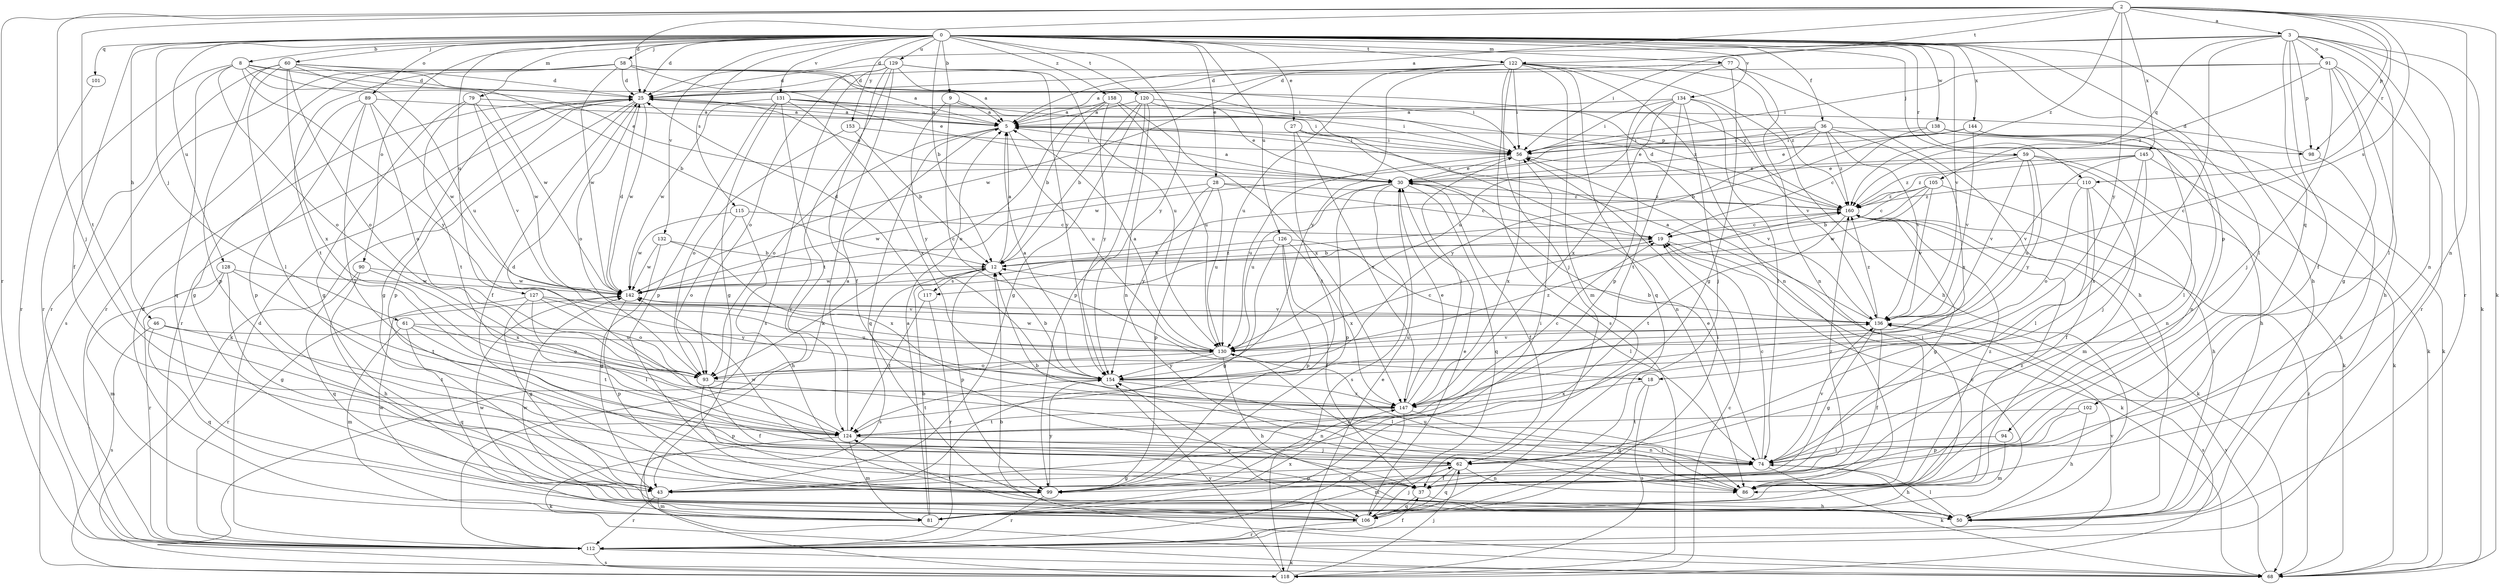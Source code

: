 strict digraph  {
0;
2;
3;
5;
8;
9;
12;
18;
19;
25;
27;
28;
30;
36;
37;
43;
46;
50;
56;
58;
59;
60;
61;
62;
68;
74;
77;
79;
81;
86;
89;
90;
91;
93;
94;
98;
99;
101;
102;
105;
106;
110;
112;
115;
117;
118;
120;
122;
124;
126;
127;
128;
129;
130;
131;
132;
134;
136;
138;
142;
144;
145;
147;
153;
154;
158;
160;
0 -> 8  [label=b];
0 -> 9  [label=b];
0 -> 12  [label=b];
0 -> 25  [label=d];
0 -> 27  [label=e];
0 -> 28  [label=e];
0 -> 36  [label=f];
0 -> 37  [label=f];
0 -> 46  [label=h];
0 -> 50  [label=h];
0 -> 58  [label=j];
0 -> 59  [label=j];
0 -> 60  [label=j];
0 -> 61  [label=j];
0 -> 74  [label=l];
0 -> 77  [label=m];
0 -> 79  [label=m];
0 -> 89  [label=o];
0 -> 90  [label=o];
0 -> 94  [label=p];
0 -> 101  [label=q];
0 -> 110  [label=r];
0 -> 115  [label=s];
0 -> 120  [label=t];
0 -> 122  [label=t];
0 -> 126  [label=u];
0 -> 127  [label=u];
0 -> 128  [label=u];
0 -> 129  [label=u];
0 -> 131  [label=v];
0 -> 132  [label=v];
0 -> 134  [label=v];
0 -> 136  [label=v];
0 -> 138  [label=w];
0 -> 144  [label=x];
0 -> 153  [label=y];
0 -> 154  [label=y];
0 -> 158  [label=z];
2 -> 3  [label=a];
2 -> 5  [label=a];
2 -> 25  [label=d];
2 -> 62  [label=j];
2 -> 68  [label=k];
2 -> 86  [label=n];
2 -> 98  [label=p];
2 -> 110  [label=r];
2 -> 112  [label=r];
2 -> 117  [label=s];
2 -> 122  [label=t];
2 -> 124  [label=t];
2 -> 145  [label=x];
2 -> 154  [label=y];
2 -> 160  [label=z];
3 -> 18  [label=c];
3 -> 25  [label=d];
3 -> 37  [label=f];
3 -> 56  [label=i];
3 -> 68  [label=k];
3 -> 74  [label=l];
3 -> 86  [label=n];
3 -> 91  [label=o];
3 -> 98  [label=p];
3 -> 102  [label=q];
3 -> 105  [label=q];
3 -> 112  [label=r];
5 -> 56  [label=i];
5 -> 93  [label=o];
5 -> 98  [label=p];
5 -> 106  [label=q];
5 -> 130  [label=u];
8 -> 25  [label=d];
8 -> 30  [label=e];
8 -> 56  [label=i];
8 -> 93  [label=o];
8 -> 106  [label=q];
8 -> 112  [label=r];
8 -> 130  [label=u];
8 -> 154  [label=y];
9 -> 5  [label=a];
9 -> 18  [label=c];
9 -> 56  [label=i];
9 -> 154  [label=y];
12 -> 5  [label=a];
12 -> 99  [label=p];
12 -> 117  [label=s];
12 -> 118  [label=s];
12 -> 142  [label=w];
18 -> 106  [label=q];
18 -> 118  [label=s];
18 -> 147  [label=x];
19 -> 12  [label=b];
19 -> 68  [label=k];
25 -> 5  [label=a];
25 -> 30  [label=e];
25 -> 37  [label=f];
25 -> 43  [label=g];
25 -> 68  [label=k];
25 -> 93  [label=o];
25 -> 99  [label=p];
25 -> 112  [label=r];
25 -> 142  [label=w];
27 -> 56  [label=i];
27 -> 86  [label=n];
27 -> 124  [label=t];
27 -> 147  [label=x];
28 -> 19  [label=c];
28 -> 99  [label=p];
28 -> 130  [label=u];
28 -> 142  [label=w];
28 -> 154  [label=y];
28 -> 160  [label=z];
30 -> 5  [label=a];
30 -> 37  [label=f];
30 -> 99  [label=p];
30 -> 106  [label=q];
30 -> 118  [label=s];
30 -> 130  [label=u];
30 -> 160  [label=z];
36 -> 30  [label=e];
36 -> 56  [label=i];
36 -> 68  [label=k];
36 -> 136  [label=v];
36 -> 142  [label=w];
36 -> 147  [label=x];
36 -> 154  [label=y];
36 -> 160  [label=z];
37 -> 50  [label=h];
37 -> 106  [label=q];
37 -> 160  [label=z];
43 -> 81  [label=m];
43 -> 112  [label=r];
46 -> 106  [label=q];
46 -> 118  [label=s];
46 -> 124  [label=t];
46 -> 130  [label=u];
50 -> 74  [label=l];
50 -> 142  [label=w];
50 -> 154  [label=y];
56 -> 30  [label=e];
56 -> 130  [label=u];
56 -> 136  [label=v];
56 -> 147  [label=x];
58 -> 5  [label=a];
58 -> 25  [label=d];
58 -> 30  [label=e];
58 -> 56  [label=i];
58 -> 112  [label=r];
58 -> 118  [label=s];
58 -> 124  [label=t];
58 -> 142  [label=w];
59 -> 30  [label=e];
59 -> 68  [label=k];
59 -> 86  [label=n];
59 -> 130  [label=u];
59 -> 136  [label=v];
59 -> 154  [label=y];
59 -> 160  [label=z];
60 -> 12  [label=b];
60 -> 25  [label=d];
60 -> 74  [label=l];
60 -> 93  [label=o];
60 -> 99  [label=p];
60 -> 112  [label=r];
60 -> 142  [label=w];
60 -> 147  [label=x];
60 -> 160  [label=z];
61 -> 81  [label=m];
61 -> 93  [label=o];
61 -> 106  [label=q];
61 -> 124  [label=t];
61 -> 130  [label=u];
62 -> 37  [label=f];
62 -> 43  [label=g];
62 -> 86  [label=n];
62 -> 99  [label=p];
62 -> 106  [label=q];
62 -> 142  [label=w];
68 -> 12  [label=b];
68 -> 136  [label=v];
68 -> 160  [label=z];
74 -> 12  [label=b];
74 -> 19  [label=c];
74 -> 30  [label=e];
74 -> 50  [label=h];
74 -> 68  [label=k];
74 -> 81  [label=m];
74 -> 136  [label=v];
77 -> 5  [label=a];
77 -> 25  [label=d];
77 -> 43  [label=g];
77 -> 50  [label=h];
77 -> 86  [label=n];
77 -> 99  [label=p];
79 -> 5  [label=a];
79 -> 43  [label=g];
79 -> 124  [label=t];
79 -> 136  [label=v];
79 -> 142  [label=w];
81 -> 5  [label=a];
81 -> 12  [label=b];
81 -> 25  [label=d];
81 -> 56  [label=i];
81 -> 142  [label=w];
81 -> 147  [label=x];
81 -> 160  [label=z];
86 -> 130  [label=u];
86 -> 160  [label=z];
89 -> 5  [label=a];
89 -> 43  [label=g];
89 -> 74  [label=l];
89 -> 93  [label=o];
89 -> 99  [label=p];
89 -> 142  [label=w];
90 -> 50  [label=h];
90 -> 106  [label=q];
90 -> 142  [label=w];
90 -> 147  [label=x];
91 -> 25  [label=d];
91 -> 43  [label=g];
91 -> 50  [label=h];
91 -> 56  [label=i];
91 -> 62  [label=j];
91 -> 112  [label=r];
91 -> 160  [label=z];
93 -> 37  [label=f];
93 -> 86  [label=n];
93 -> 99  [label=p];
93 -> 160  [label=z];
94 -> 74  [label=l];
94 -> 81  [label=m];
98 -> 25  [label=d];
98 -> 50  [label=h];
99 -> 56  [label=i];
99 -> 112  [label=r];
99 -> 154  [label=y];
101 -> 112  [label=r];
102 -> 50  [label=h];
102 -> 99  [label=p];
102 -> 124  [label=t];
105 -> 12  [label=b];
105 -> 19  [label=c];
105 -> 50  [label=h];
105 -> 136  [label=v];
105 -> 142  [label=w];
105 -> 160  [label=z];
106 -> 19  [label=c];
106 -> 30  [label=e];
106 -> 56  [label=i];
106 -> 62  [label=j];
106 -> 112  [label=r];
106 -> 124  [label=t];
106 -> 142  [label=w];
110 -> 37  [label=f];
110 -> 74  [label=l];
110 -> 81  [label=m];
110 -> 93  [label=o];
110 -> 160  [label=z];
112 -> 25  [label=d];
112 -> 37  [label=f];
112 -> 68  [label=k];
112 -> 118  [label=s];
112 -> 136  [label=v];
115 -> 19  [label=c];
115 -> 50  [label=h];
115 -> 93  [label=o];
115 -> 142  [label=w];
117 -> 25  [label=d];
117 -> 112  [label=r];
117 -> 124  [label=t];
118 -> 19  [label=c];
118 -> 30  [label=e];
118 -> 62  [label=j];
118 -> 154  [label=y];
120 -> 5  [label=a];
120 -> 12  [label=b];
120 -> 19  [label=c];
120 -> 30  [label=e];
120 -> 43  [label=g];
120 -> 86  [label=n];
120 -> 99  [label=p];
122 -> 25  [label=d];
122 -> 50  [label=h];
122 -> 56  [label=i];
122 -> 62  [label=j];
122 -> 81  [label=m];
122 -> 86  [label=n];
122 -> 106  [label=q];
122 -> 118  [label=s];
122 -> 130  [label=u];
122 -> 142  [label=w];
122 -> 154  [label=y];
122 -> 160  [label=z];
124 -> 5  [label=a];
124 -> 25  [label=d];
124 -> 62  [label=j];
124 -> 68  [label=k];
124 -> 74  [label=l];
124 -> 81  [label=m];
126 -> 12  [label=b];
126 -> 37  [label=f];
126 -> 43  [label=g];
126 -> 74  [label=l];
126 -> 99  [label=p];
126 -> 147  [label=x];
127 -> 43  [label=g];
127 -> 74  [label=l];
127 -> 93  [label=o];
127 -> 112  [label=r];
127 -> 136  [label=v];
127 -> 154  [label=y];
128 -> 43  [label=g];
128 -> 81  [label=m];
128 -> 112  [label=r];
128 -> 124  [label=t];
128 -> 142  [label=w];
129 -> 5  [label=a];
129 -> 25  [label=d];
129 -> 37  [label=f];
129 -> 68  [label=k];
129 -> 93  [label=o];
129 -> 112  [label=r];
129 -> 118  [label=s];
129 -> 130  [label=u];
129 -> 154  [label=y];
130 -> 5  [label=a];
130 -> 19  [label=c];
130 -> 50  [label=h];
130 -> 86  [label=n];
130 -> 93  [label=o];
130 -> 136  [label=v];
130 -> 142  [label=w];
130 -> 154  [label=y];
131 -> 5  [label=a];
131 -> 43  [label=g];
131 -> 56  [label=i];
131 -> 99  [label=p];
131 -> 124  [label=t];
131 -> 142  [label=w];
131 -> 147  [label=x];
131 -> 160  [label=z];
132 -> 12  [label=b];
132 -> 43  [label=g];
132 -> 142  [label=w];
132 -> 147  [label=x];
134 -> 5  [label=a];
134 -> 56  [label=i];
134 -> 62  [label=j];
134 -> 74  [label=l];
134 -> 124  [label=t];
134 -> 130  [label=u];
134 -> 136  [label=v];
134 -> 147  [label=x];
136 -> 5  [label=a];
136 -> 12  [label=b];
136 -> 37  [label=f];
136 -> 43  [label=g];
136 -> 118  [label=s];
136 -> 130  [label=u];
136 -> 160  [label=z];
138 -> 19  [label=c];
138 -> 50  [label=h];
138 -> 56  [label=i];
138 -> 68  [label=k];
142 -> 25  [label=d];
142 -> 99  [label=p];
142 -> 136  [label=v];
142 -> 160  [label=z];
144 -> 12  [label=b];
144 -> 30  [label=e];
144 -> 56  [label=i];
144 -> 74  [label=l];
144 -> 86  [label=n];
144 -> 136  [label=v];
145 -> 30  [label=e];
145 -> 62  [label=j];
145 -> 68  [label=k];
145 -> 136  [label=v];
145 -> 147  [label=x];
145 -> 160  [label=z];
147 -> 19  [label=c];
147 -> 30  [label=e];
147 -> 56  [label=i];
147 -> 86  [label=n];
147 -> 112  [label=r];
147 -> 124  [label=t];
153 -> 12  [label=b];
153 -> 56  [label=i];
153 -> 93  [label=o];
154 -> 5  [label=a];
154 -> 12  [label=b];
154 -> 74  [label=l];
154 -> 124  [label=t];
154 -> 147  [label=x];
158 -> 5  [label=a];
158 -> 12  [label=b];
158 -> 93  [label=o];
158 -> 130  [label=u];
158 -> 147  [label=x];
158 -> 154  [label=y];
160 -> 19  [label=c];
160 -> 25  [label=d];
160 -> 43  [label=g];
160 -> 68  [label=k];
160 -> 124  [label=t];
}

